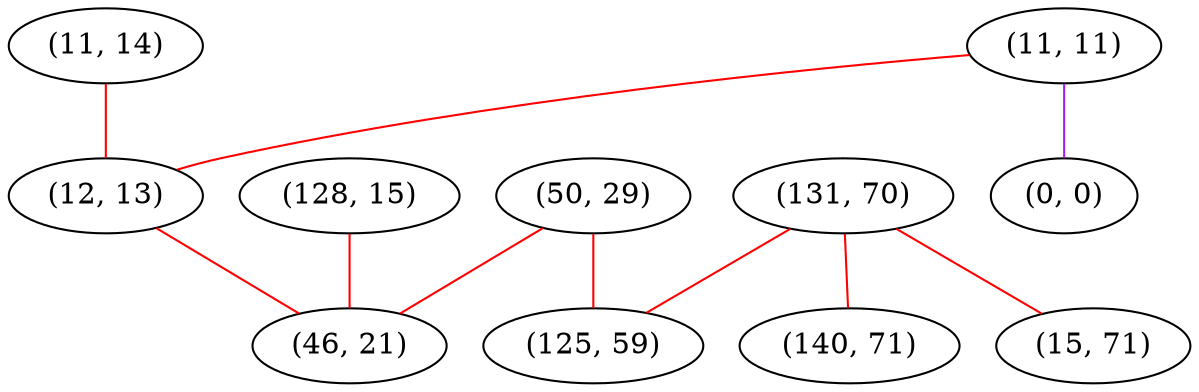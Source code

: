 graph "" {
"(11, 14)";
"(131, 70)";
"(11, 11)";
"(128, 15)";
"(12, 13)";
"(140, 71)";
"(50, 29)";
"(0, 0)";
"(15, 71)";
"(46, 21)";
"(125, 59)";
"(11, 14)" -- "(12, 13)"  [color=red, key=0, weight=1];
"(131, 70)" -- "(140, 71)"  [color=red, key=0, weight=1];
"(131, 70)" -- "(15, 71)"  [color=red, key=0, weight=1];
"(131, 70)" -- "(125, 59)"  [color=red, key=0, weight=1];
"(11, 11)" -- "(12, 13)"  [color=red, key=0, weight=1];
"(11, 11)" -- "(0, 0)"  [color=purple, key=0, weight=4];
"(128, 15)" -- "(46, 21)"  [color=red, key=0, weight=1];
"(12, 13)" -- "(46, 21)"  [color=red, key=0, weight=1];
"(50, 29)" -- "(46, 21)"  [color=red, key=0, weight=1];
"(50, 29)" -- "(125, 59)"  [color=red, key=0, weight=1];
}
